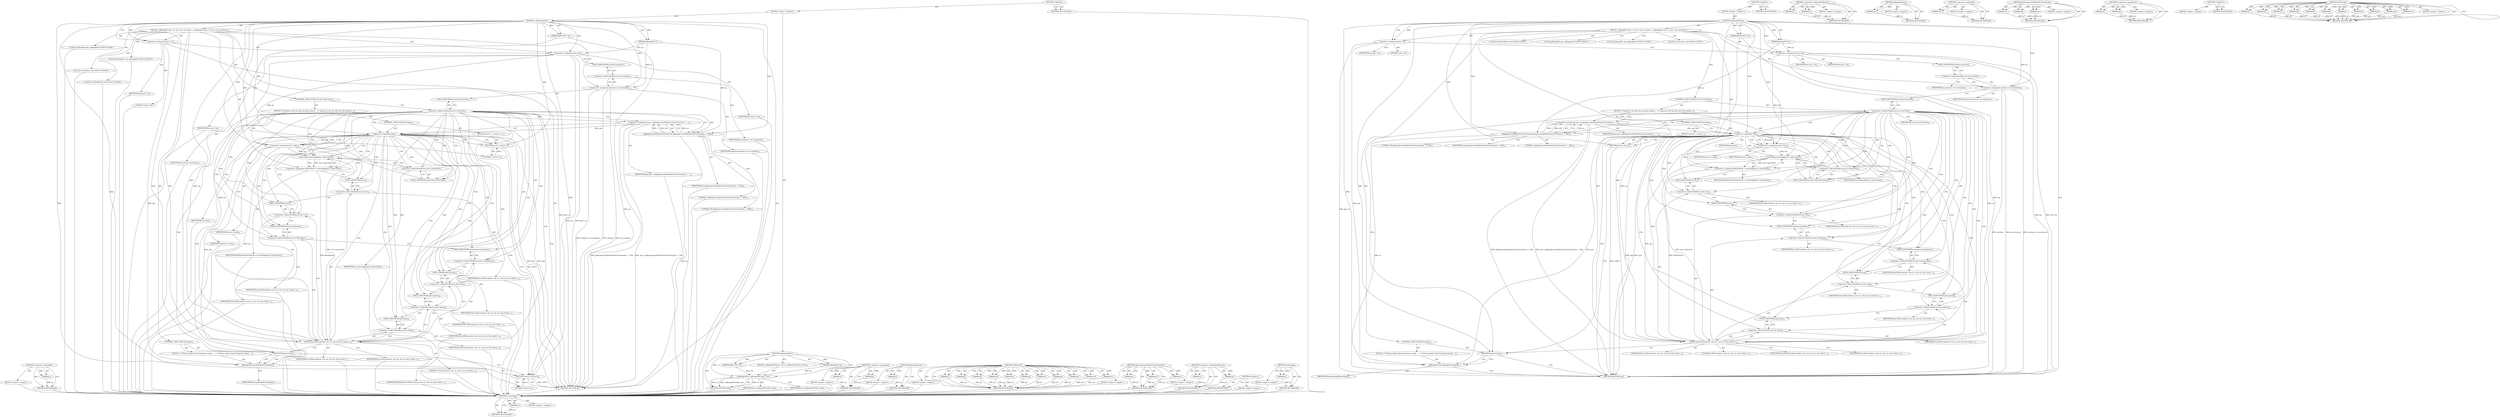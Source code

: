 digraph "colorstobpp" {
vulnerable_124 [label=<(METHOD,colorstobpp)>];
vulnerable_125 [label=<(PARAM,p1)>];
vulnerable_126 [label=<(BLOCK,&lt;empty&gt;,&lt;empty&gt;)>];
vulnerable_127 [label=<(METHOD_RETURN,ANY)>];
vulnerable_6 [label=<(METHOD,&lt;global&gt;)<SUB>1</SUB>>];
vulnerable_7 [label=<(BLOCK,&lt;empty&gt;,&lt;empty&gt;)<SUB>1</SUB>>];
vulnerable_8 [label=<(METHOD,gdImageGifCtx)<SUB>1</SUB>>];
vulnerable_9 [label=<(PARAM,gdImagePtr im)<SUB>1</SUB>>];
vulnerable_10 [label=<(PARAM,gdIOCtxPtr out)<SUB>1</SUB>>];
vulnerable_11 [label=<(BLOCK,{
 	gdImagePtr pim = 0, tim = im;
 	int interla...,{
 	gdImagePtr pim = 0, tim = im;
 	int interla...)<SUB>2</SUB>>];
vulnerable_12 [label="<(LOCAL,gdImagePtr pim: gdImagePtr)<SUB>3</SUB>>"];
vulnerable_13 [label="<(LOCAL,gdImagePtr tim: gdImagePtr)<SUB>3</SUB>>"];
vulnerable_14 [label=<(&lt;operator&gt;.assignment,pim = 0)<SUB>3</SUB>>];
vulnerable_15 [label=<(IDENTIFIER,pim,pim = 0)<SUB>3</SUB>>];
vulnerable_16 [label=<(LITERAL,0,pim = 0)<SUB>3</SUB>>];
vulnerable_17 [label=<(&lt;operator&gt;.assignment,tim = im)<SUB>3</SUB>>];
vulnerable_18 [label=<(IDENTIFIER,tim,tim = im)<SUB>3</SUB>>];
vulnerable_19 [label=<(IDENTIFIER,im,tim = im)<SUB>3</SUB>>];
vulnerable_20 [label="<(LOCAL,int interlace: int)<SUB>4</SUB>>"];
vulnerable_21 [label="<(LOCAL,int BitsPerPixel: int)<SUB>4</SUB>>"];
vulnerable_22 [label=<(&lt;operator&gt;.assignment,interlace = im-&gt;interlace)<SUB>5</SUB>>];
vulnerable_23 [label=<(IDENTIFIER,interlace,interlace = im-&gt;interlace)<SUB>5</SUB>>];
vulnerable_24 [label=<(&lt;operator&gt;.indirectFieldAccess,im-&gt;interlace)<SUB>5</SUB>>];
vulnerable_25 [label=<(IDENTIFIER,im,interlace = im-&gt;interlace)<SUB>5</SUB>>];
vulnerable_26 [label=<(FIELD_IDENTIFIER,interlace,interlace)<SUB>5</SUB>>];
vulnerable_27 [label=<(CONTROL_STRUCTURE,IF,if (im-&gt;trueColor))<SUB>6</SUB>>];
vulnerable_28 [label=<(&lt;operator&gt;.indirectFieldAccess,im-&gt;trueColor)<SUB>6</SUB>>];
vulnerable_29 [label=<(IDENTIFIER,im,if (im-&gt;trueColor))<SUB>6</SUB>>];
vulnerable_30 [label=<(FIELD_IDENTIFIER,trueColor,trueColor)<SUB>6</SUB>>];
vulnerable_31 [label=<(BLOCK,{
		/* Expensive, but the only way that produce...,{
		/* Expensive, but the only way that produce...)<SUB>6</SUB>>];
vulnerable_32 [label=<(&lt;operator&gt;.assignment,pim = gdImageCreatePaletteFromTrueColor(im, 1, ...)<SUB>10</SUB>>];
vulnerable_33 [label=<(IDENTIFIER,pim,pim = gdImageCreatePaletteFromTrueColor(im, 1, ...)<SUB>10</SUB>>];
vulnerable_34 [label=<(gdImageCreatePaletteFromTrueColor,gdImageCreatePaletteFromTrueColor(im, 1, 256))<SUB>10</SUB>>];
vulnerable_35 [label=<(IDENTIFIER,im,gdImageCreatePaletteFromTrueColor(im, 1, 256))<SUB>10</SUB>>];
vulnerable_36 [label=<(LITERAL,1,gdImageCreatePaletteFromTrueColor(im, 1, 256))<SUB>10</SUB>>];
vulnerable_37 [label=<(LITERAL,256,gdImageCreatePaletteFromTrueColor(im, 1, 256))<SUB>10</SUB>>];
vulnerable_38 [label=<(CONTROL_STRUCTURE,IF,if (!pim))<SUB>11</SUB>>];
vulnerable_39 [label=<(&lt;operator&gt;.logicalNot,!pim)<SUB>11</SUB>>];
vulnerable_40 [label=<(IDENTIFIER,pim,!pim)<SUB>11</SUB>>];
vulnerable_41 [label=<(BLOCK,{
			return;
 		},{
			return;
 		})<SUB>11</SUB>>];
vulnerable_42 [label=<(RETURN,return;,return;)<SUB>12</SUB>>];
vulnerable_43 [label=<(&lt;operator&gt;.assignment,tim = pim)<SUB>14</SUB>>];
vulnerable_44 [label=<(IDENTIFIER,tim,tim = pim)<SUB>14</SUB>>];
vulnerable_45 [label=<(IDENTIFIER,pim,tim = pim)<SUB>14</SUB>>];
vulnerable_46 [label=<(&lt;operator&gt;.assignment,BitsPerPixel = colorstobpp(tim-&gt;colorsTotal))<SUB>16</SUB>>];
vulnerable_47 [label=<(IDENTIFIER,BitsPerPixel,BitsPerPixel = colorstobpp(tim-&gt;colorsTotal))<SUB>16</SUB>>];
vulnerable_48 [label=<(colorstobpp,colorstobpp(tim-&gt;colorsTotal))<SUB>16</SUB>>];
vulnerable_49 [label=<(&lt;operator&gt;.indirectFieldAccess,tim-&gt;colorsTotal)<SUB>16</SUB>>];
vulnerable_50 [label=<(IDENTIFIER,tim,colorstobpp(tim-&gt;colorsTotal))<SUB>16</SUB>>];
vulnerable_51 [label=<(FIELD_IDENTIFIER,colorsTotal,colorsTotal)<SUB>16</SUB>>];
vulnerable_52 [label=<(GIFEncode,GIFEncode(
		out, tim-&gt;sx, tim-&gt;sy, tim-&gt;interl...)<SUB>18</SUB>>];
vulnerable_53 [label=<(IDENTIFIER,out,GIFEncode(
		out, tim-&gt;sx, tim-&gt;sy, tim-&gt;interl...)<SUB>19</SUB>>];
vulnerable_54 [label=<(&lt;operator&gt;.indirectFieldAccess,tim-&gt;sx)<SUB>19</SUB>>];
vulnerable_55 [label=<(IDENTIFIER,tim,GIFEncode(
		out, tim-&gt;sx, tim-&gt;sy, tim-&gt;interl...)<SUB>19</SUB>>];
vulnerable_56 [label=<(FIELD_IDENTIFIER,sx,sx)<SUB>19</SUB>>];
vulnerable_57 [label=<(&lt;operator&gt;.indirectFieldAccess,tim-&gt;sy)<SUB>19</SUB>>];
vulnerable_58 [label=<(IDENTIFIER,tim,GIFEncode(
		out, tim-&gt;sx, tim-&gt;sy, tim-&gt;interl...)<SUB>19</SUB>>];
vulnerable_59 [label=<(FIELD_IDENTIFIER,sy,sy)<SUB>19</SUB>>];
vulnerable_60 [label=<(&lt;operator&gt;.indirectFieldAccess,tim-&gt;interlace)<SUB>19</SUB>>];
vulnerable_61 [label=<(IDENTIFIER,tim,GIFEncode(
		out, tim-&gt;sx, tim-&gt;sy, tim-&gt;interl...)<SUB>19</SUB>>];
vulnerable_62 [label=<(FIELD_IDENTIFIER,interlace,interlace)<SUB>19</SUB>>];
vulnerable_63 [label=<(LITERAL,0,GIFEncode(
		out, tim-&gt;sx, tim-&gt;sy, tim-&gt;interl...)<SUB>19</SUB>>];
vulnerable_64 [label=<(&lt;operator&gt;.indirectFieldAccess,tim-&gt;transparent)<SUB>19</SUB>>];
vulnerable_65 [label=<(IDENTIFIER,tim,GIFEncode(
		out, tim-&gt;sx, tim-&gt;sy, tim-&gt;interl...)<SUB>19</SUB>>];
vulnerable_66 [label=<(FIELD_IDENTIFIER,transparent,transparent)<SUB>19</SUB>>];
vulnerable_67 [label=<(IDENTIFIER,BitsPerPixel,GIFEncode(
		out, tim-&gt;sx, tim-&gt;sy, tim-&gt;interl...)<SUB>19</SUB>>];
vulnerable_68 [label=<(&lt;operator&gt;.indirectFieldAccess,tim-&gt;red)<SUB>20</SUB>>];
vulnerable_69 [label=<(IDENTIFIER,tim,GIFEncode(
		out, tim-&gt;sx, tim-&gt;sy, tim-&gt;interl...)<SUB>20</SUB>>];
vulnerable_70 [label=<(FIELD_IDENTIFIER,red,red)<SUB>20</SUB>>];
vulnerable_71 [label=<(&lt;operator&gt;.indirectFieldAccess,tim-&gt;green)<SUB>20</SUB>>];
vulnerable_72 [label=<(IDENTIFIER,tim,GIFEncode(
		out, tim-&gt;sx, tim-&gt;sy, tim-&gt;interl...)<SUB>20</SUB>>];
vulnerable_73 [label=<(FIELD_IDENTIFIER,green,green)<SUB>20</SUB>>];
vulnerable_74 [label=<(&lt;operator&gt;.indirectFieldAccess,tim-&gt;blue)<SUB>20</SUB>>];
vulnerable_75 [label=<(IDENTIFIER,tim,GIFEncode(
		out, tim-&gt;sx, tim-&gt;sy, tim-&gt;interl...)<SUB>20</SUB>>];
vulnerable_76 [label=<(FIELD_IDENTIFIER,blue,blue)<SUB>20</SUB>>];
vulnerable_77 [label=<(IDENTIFIER,tim,GIFEncode(
		out, tim-&gt;sx, tim-&gt;sy, tim-&gt;interl...)<SUB>20</SUB>>];
vulnerable_78 [label=<(CONTROL_STRUCTURE,IF,if (pim))<SUB>21</SUB>>];
vulnerable_79 [label=<(IDENTIFIER,pim,if (pim))<SUB>21</SUB>>];
vulnerable_80 [label=<(BLOCK,{
 		/* Destroy palette based temporary image. ...,{
 		/* Destroy palette based temporary image. ...)<SUB>21</SUB>>];
vulnerable_81 [label=<(gdImageDestroy,gdImageDestroy(	pim))<SUB>23</SUB>>];
vulnerable_82 [label=<(IDENTIFIER,pim,gdImageDestroy(	pim))<SUB>23</SUB>>];
vulnerable_83 [label=<(METHOD_RETURN,void)<SUB>1</SUB>>];
vulnerable_85 [label=<(METHOD_RETURN,ANY)<SUB>1</SUB>>];
vulnerable_109 [label=<(METHOD,&lt;operator&gt;.indirectFieldAccess)>];
vulnerable_110 [label=<(PARAM,p1)>];
vulnerable_111 [label=<(PARAM,p2)>];
vulnerable_112 [label=<(BLOCK,&lt;empty&gt;,&lt;empty&gt;)>];
vulnerable_113 [label=<(METHOD_RETURN,ANY)>];
vulnerable_142 [label=<(METHOD,gdImageDestroy)>];
vulnerable_143 [label=<(PARAM,p1)>];
vulnerable_144 [label=<(BLOCK,&lt;empty&gt;,&lt;empty&gt;)>];
vulnerable_145 [label=<(METHOD_RETURN,ANY)>];
vulnerable_120 [label=<(METHOD,&lt;operator&gt;.logicalNot)>];
vulnerable_121 [label=<(PARAM,p1)>];
vulnerable_122 [label=<(BLOCK,&lt;empty&gt;,&lt;empty&gt;)>];
vulnerable_123 [label=<(METHOD_RETURN,ANY)>];
vulnerable_114 [label=<(METHOD,gdImageCreatePaletteFromTrueColor)>];
vulnerable_115 [label=<(PARAM,p1)>];
vulnerable_116 [label=<(PARAM,p2)>];
vulnerable_117 [label=<(PARAM,p3)>];
vulnerable_118 [label=<(BLOCK,&lt;empty&gt;,&lt;empty&gt;)>];
vulnerable_119 [label=<(METHOD_RETURN,ANY)>];
vulnerable_104 [label=<(METHOD,&lt;operator&gt;.assignment)>];
vulnerable_105 [label=<(PARAM,p1)>];
vulnerable_106 [label=<(PARAM,p2)>];
vulnerable_107 [label=<(BLOCK,&lt;empty&gt;,&lt;empty&gt;)>];
vulnerable_108 [label=<(METHOD_RETURN,ANY)>];
vulnerable_98 [label=<(METHOD,&lt;global&gt;)<SUB>1</SUB>>];
vulnerable_99 [label=<(BLOCK,&lt;empty&gt;,&lt;empty&gt;)>];
vulnerable_100 [label=<(METHOD_RETURN,ANY)>];
vulnerable_128 [label=<(METHOD,GIFEncode)>];
vulnerable_129 [label=<(PARAM,p1)>];
vulnerable_130 [label=<(PARAM,p2)>];
vulnerable_131 [label=<(PARAM,p3)>];
vulnerable_132 [label=<(PARAM,p4)>];
vulnerable_133 [label=<(PARAM,p5)>];
vulnerable_134 [label=<(PARAM,p6)>];
vulnerable_135 [label=<(PARAM,p7)>];
vulnerable_136 [label=<(PARAM,p8)>];
vulnerable_137 [label=<(PARAM,p9)>];
vulnerable_138 [label=<(PARAM,p10)>];
vulnerable_139 [label=<(PARAM,p11)>];
vulnerable_140 [label=<(BLOCK,&lt;empty&gt;,&lt;empty&gt;)>];
vulnerable_141 [label=<(METHOD_RETURN,ANY)>];
fixed_132 [label=<(METHOD,&lt;operator&gt;.logicalNot)>];
fixed_133 [label=<(PARAM,p1)>];
fixed_134 [label=<(BLOCK,&lt;empty&gt;,&lt;empty&gt;)>];
fixed_135 [label=<(METHOD_RETURN,ANY)>];
fixed_6 [label=<(METHOD,&lt;global&gt;)<SUB>1</SUB>>];
fixed_7 [label=<(BLOCK,&lt;empty&gt;,&lt;empty&gt;)<SUB>1</SUB>>];
fixed_8 [label=<(METHOD,gdImageGifCtx)<SUB>1</SUB>>];
fixed_9 [label=<(PARAM,gdImagePtr im)<SUB>1</SUB>>];
fixed_10 [label=<(PARAM,gdIOCtxPtr out)<SUB>1</SUB>>];
fixed_11 [label=<(BLOCK,{
	_gdImageGifCtx(im, out);
},{
	_gdImageGifCtx(im, out);
})<SUB>2</SUB>>];
fixed_12 [label=<(_gdImageGifCtx,_gdImageGifCtx(im, out))<SUB>3</SUB>>];
fixed_13 [label=<(IDENTIFIER,im,_gdImageGifCtx(im, out))<SUB>3</SUB>>];
fixed_14 [label=<(IDENTIFIER,out,_gdImageGifCtx(im, out))<SUB>3</SUB>>];
fixed_15 [label=<(METHOD_RETURN,void)<SUB>1</SUB>>];
fixed_17 [label=<(METHOD,_gdImageGifCtx)<SUB>7</SUB>>];
fixed_18 [label=<(PARAM,gdImagePtr im)<SUB>7</SUB>>];
fixed_19 [label=<(PARAM,gdIOCtxPtr out)<SUB>7</SUB>>];
fixed_20 [label=<(BLOCK,{
 	gdImagePtr pim = 0, tim = im;
 	int interla...,{
 	gdImagePtr pim = 0, tim = im;
 	int interla...)<SUB>8</SUB>>];
fixed_21 [label="<(LOCAL,gdImagePtr pim: gdImagePtr)<SUB>9</SUB>>"];
fixed_22 [label="<(LOCAL,gdImagePtr tim: gdImagePtr)<SUB>9</SUB>>"];
fixed_23 [label=<(&lt;operator&gt;.assignment,pim = 0)<SUB>9</SUB>>];
fixed_24 [label=<(IDENTIFIER,pim,pim = 0)<SUB>9</SUB>>];
fixed_25 [label=<(LITERAL,0,pim = 0)<SUB>9</SUB>>];
fixed_26 [label=<(&lt;operator&gt;.assignment,tim = im)<SUB>9</SUB>>];
fixed_27 [label=<(IDENTIFIER,tim,tim = im)<SUB>9</SUB>>];
fixed_28 [label=<(IDENTIFIER,im,tim = im)<SUB>9</SUB>>];
fixed_29 [label="<(LOCAL,int interlace: int)<SUB>10</SUB>>"];
fixed_30 [label="<(LOCAL,int BitsPerPixel: int)<SUB>10</SUB>>"];
fixed_31 [label=<(&lt;operator&gt;.assignment,interlace = im-&gt;interlace)<SUB>11</SUB>>];
fixed_32 [label=<(IDENTIFIER,interlace,interlace = im-&gt;interlace)<SUB>11</SUB>>];
fixed_33 [label=<(&lt;operator&gt;.indirectFieldAccess,im-&gt;interlace)<SUB>11</SUB>>];
fixed_34 [label=<(IDENTIFIER,im,interlace = im-&gt;interlace)<SUB>11</SUB>>];
fixed_35 [label=<(FIELD_IDENTIFIER,interlace,interlace)<SUB>11</SUB>>];
fixed_36 [label=<(CONTROL_STRUCTURE,IF,if (im-&gt;trueColor))<SUB>12</SUB>>];
fixed_37 [label=<(&lt;operator&gt;.indirectFieldAccess,im-&gt;trueColor)<SUB>12</SUB>>];
fixed_38 [label=<(IDENTIFIER,im,if (im-&gt;trueColor))<SUB>12</SUB>>];
fixed_39 [label=<(FIELD_IDENTIFIER,trueColor,trueColor)<SUB>12</SUB>>];
fixed_40 [label=<(BLOCK,{
		/* Expensive, but the only way that produce...,{
		/* Expensive, but the only way that produce...)<SUB>12</SUB>>];
fixed_41 [label=<(&lt;operator&gt;.assignment,pim = gdImageCreatePaletteFromTrueColor(im, 1, ...)<SUB>16</SUB>>];
fixed_42 [label=<(IDENTIFIER,pim,pim = gdImageCreatePaletteFromTrueColor(im, 1, ...)<SUB>16</SUB>>];
fixed_43 [label=<(gdImageCreatePaletteFromTrueColor,gdImageCreatePaletteFromTrueColor(im, 1, 256))<SUB>16</SUB>>];
fixed_44 [label=<(IDENTIFIER,im,gdImageCreatePaletteFromTrueColor(im, 1, 256))<SUB>16</SUB>>];
fixed_45 [label=<(LITERAL,1,gdImageCreatePaletteFromTrueColor(im, 1, 256))<SUB>16</SUB>>];
fixed_46 [label=<(LITERAL,256,gdImageCreatePaletteFromTrueColor(im, 1, 256))<SUB>16</SUB>>];
fixed_47 [label=<(CONTROL_STRUCTURE,IF,if (!pim))<SUB>17</SUB>>];
fixed_48 [label=<(&lt;operator&gt;.logicalNot,!pim)<SUB>17</SUB>>];
fixed_49 [label=<(IDENTIFIER,pim,!pim)<SUB>17</SUB>>];
fixed_50 [label=<(BLOCK,{
			return 1;
 		},{
			return 1;
 		})<SUB>17</SUB>>];
fixed_51 [label=<(RETURN,return 1;,return 1;)<SUB>18</SUB>>];
fixed_52 [label=<(LITERAL,1,return 1;)<SUB>18</SUB>>];
fixed_53 [label=<(&lt;operator&gt;.assignment,tim = pim)<SUB>20</SUB>>];
fixed_54 [label=<(IDENTIFIER,tim,tim = pim)<SUB>20</SUB>>];
fixed_55 [label=<(IDENTIFIER,pim,tim = pim)<SUB>20</SUB>>];
fixed_56 [label=<(&lt;operator&gt;.assignment,BitsPerPixel = colorstobpp(tim-&gt;colorsTotal))<SUB>22</SUB>>];
fixed_57 [label=<(IDENTIFIER,BitsPerPixel,BitsPerPixel = colorstobpp(tim-&gt;colorsTotal))<SUB>22</SUB>>];
fixed_58 [label=<(colorstobpp,colorstobpp(tim-&gt;colorsTotal))<SUB>22</SUB>>];
fixed_59 [label=<(&lt;operator&gt;.indirectFieldAccess,tim-&gt;colorsTotal)<SUB>22</SUB>>];
fixed_60 [label=<(IDENTIFIER,tim,colorstobpp(tim-&gt;colorsTotal))<SUB>22</SUB>>];
fixed_61 [label=<(FIELD_IDENTIFIER,colorsTotal,colorsTotal)<SUB>22</SUB>>];
fixed_62 [label=<(GIFEncode,GIFEncode(
		out, tim-&gt;sx, tim-&gt;sy, tim-&gt;interl...)<SUB>24</SUB>>];
fixed_63 [label=<(IDENTIFIER,out,GIFEncode(
		out, tim-&gt;sx, tim-&gt;sy, tim-&gt;interl...)<SUB>25</SUB>>];
fixed_64 [label=<(&lt;operator&gt;.indirectFieldAccess,tim-&gt;sx)<SUB>25</SUB>>];
fixed_65 [label=<(IDENTIFIER,tim,GIFEncode(
		out, tim-&gt;sx, tim-&gt;sy, tim-&gt;interl...)<SUB>25</SUB>>];
fixed_66 [label=<(FIELD_IDENTIFIER,sx,sx)<SUB>25</SUB>>];
fixed_67 [label=<(&lt;operator&gt;.indirectFieldAccess,tim-&gt;sy)<SUB>25</SUB>>];
fixed_68 [label=<(IDENTIFIER,tim,GIFEncode(
		out, tim-&gt;sx, tim-&gt;sy, tim-&gt;interl...)<SUB>25</SUB>>];
fixed_69 [label=<(FIELD_IDENTIFIER,sy,sy)<SUB>25</SUB>>];
fixed_70 [label=<(&lt;operator&gt;.indirectFieldAccess,tim-&gt;interlace)<SUB>25</SUB>>];
fixed_71 [label=<(IDENTIFIER,tim,GIFEncode(
		out, tim-&gt;sx, tim-&gt;sy, tim-&gt;interl...)<SUB>25</SUB>>];
fixed_72 [label=<(FIELD_IDENTIFIER,interlace,interlace)<SUB>25</SUB>>];
fixed_73 [label=<(LITERAL,0,GIFEncode(
		out, tim-&gt;sx, tim-&gt;sy, tim-&gt;interl...)<SUB>25</SUB>>];
fixed_74 [label=<(&lt;operator&gt;.indirectFieldAccess,tim-&gt;transparent)<SUB>25</SUB>>];
fixed_75 [label=<(IDENTIFIER,tim,GIFEncode(
		out, tim-&gt;sx, tim-&gt;sy, tim-&gt;interl...)<SUB>25</SUB>>];
fixed_76 [label=<(FIELD_IDENTIFIER,transparent,transparent)<SUB>25</SUB>>];
fixed_77 [label=<(IDENTIFIER,BitsPerPixel,GIFEncode(
		out, tim-&gt;sx, tim-&gt;sy, tim-&gt;interl...)<SUB>25</SUB>>];
fixed_78 [label=<(&lt;operator&gt;.indirectFieldAccess,tim-&gt;red)<SUB>26</SUB>>];
fixed_79 [label=<(IDENTIFIER,tim,GIFEncode(
		out, tim-&gt;sx, tim-&gt;sy, tim-&gt;interl...)<SUB>26</SUB>>];
fixed_80 [label=<(FIELD_IDENTIFIER,red,red)<SUB>26</SUB>>];
fixed_81 [label=<(&lt;operator&gt;.indirectFieldAccess,tim-&gt;green)<SUB>26</SUB>>];
fixed_82 [label=<(IDENTIFIER,tim,GIFEncode(
		out, tim-&gt;sx, tim-&gt;sy, tim-&gt;interl...)<SUB>26</SUB>>];
fixed_83 [label=<(FIELD_IDENTIFIER,green,green)<SUB>26</SUB>>];
fixed_84 [label=<(&lt;operator&gt;.indirectFieldAccess,tim-&gt;blue)<SUB>26</SUB>>];
fixed_85 [label=<(IDENTIFIER,tim,GIFEncode(
		out, tim-&gt;sx, tim-&gt;sy, tim-&gt;interl...)<SUB>26</SUB>>];
fixed_86 [label=<(FIELD_IDENTIFIER,blue,blue)<SUB>26</SUB>>];
fixed_87 [label=<(IDENTIFIER,tim,GIFEncode(
		out, tim-&gt;sx, tim-&gt;sy, tim-&gt;interl...)<SUB>26</SUB>>];
fixed_88 [label=<(CONTROL_STRUCTURE,IF,if (pim))<SUB>27</SUB>>];
fixed_89 [label=<(IDENTIFIER,pim,if (pim))<SUB>27</SUB>>];
fixed_90 [label=<(BLOCK,{
 		/* Destroy palette based temporary image. ...,{
 		/* Destroy palette based temporary image. ...)<SUB>27</SUB>>];
fixed_91 [label=<(gdImageDestroy,gdImageDestroy(	pim))<SUB>29</SUB>>];
fixed_92 [label=<(IDENTIFIER,pim,gdImageDestroy(	pim))<SUB>29</SUB>>];
fixed_93 [label=<(RETURN,return 0;,return 0;)<SUB>32</SUB>>];
fixed_94 [label=<(LITERAL,0,return 0;)<SUB>32</SUB>>];
fixed_95 [label=<(METHOD_RETURN,int)<SUB>7</SUB>>];
fixed_97 [label=<(METHOD_RETURN,ANY)<SUB>1</SUB>>];
fixed_116 [label=<(METHOD,&lt;operator&gt;.assignment)>];
fixed_117 [label=<(PARAM,p1)>];
fixed_118 [label=<(PARAM,p2)>];
fixed_119 [label=<(BLOCK,&lt;empty&gt;,&lt;empty&gt;)>];
fixed_120 [label=<(METHOD_RETURN,ANY)>];
fixed_154 [label=<(METHOD,gdImageDestroy)>];
fixed_155 [label=<(PARAM,p1)>];
fixed_156 [label=<(BLOCK,&lt;empty&gt;,&lt;empty&gt;)>];
fixed_157 [label=<(METHOD_RETURN,ANY)>];
fixed_140 [label=<(METHOD,GIFEncode)>];
fixed_141 [label=<(PARAM,p1)>];
fixed_142 [label=<(PARAM,p2)>];
fixed_143 [label=<(PARAM,p3)>];
fixed_144 [label=<(PARAM,p4)>];
fixed_145 [label=<(PARAM,p5)>];
fixed_146 [label=<(PARAM,p6)>];
fixed_147 [label=<(PARAM,p7)>];
fixed_148 [label=<(PARAM,p8)>];
fixed_149 [label=<(PARAM,p9)>];
fixed_150 [label=<(PARAM,p10)>];
fixed_151 [label=<(PARAM,p11)>];
fixed_152 [label=<(BLOCK,&lt;empty&gt;,&lt;empty&gt;)>];
fixed_153 [label=<(METHOD_RETURN,ANY)>];
fixed_126 [label=<(METHOD,gdImageCreatePaletteFromTrueColor)>];
fixed_127 [label=<(PARAM,p1)>];
fixed_128 [label=<(PARAM,p2)>];
fixed_129 [label=<(PARAM,p3)>];
fixed_130 [label=<(BLOCK,&lt;empty&gt;,&lt;empty&gt;)>];
fixed_131 [label=<(METHOD_RETURN,ANY)>];
fixed_121 [label=<(METHOD,&lt;operator&gt;.indirectFieldAccess)>];
fixed_122 [label=<(PARAM,p1)>];
fixed_123 [label=<(PARAM,p2)>];
fixed_124 [label=<(BLOCK,&lt;empty&gt;,&lt;empty&gt;)>];
fixed_125 [label=<(METHOD_RETURN,ANY)>];
fixed_110 [label=<(METHOD,&lt;global&gt;)<SUB>1</SUB>>];
fixed_111 [label=<(BLOCK,&lt;empty&gt;,&lt;empty&gt;)>];
fixed_112 [label=<(METHOD_RETURN,ANY)>];
fixed_136 [label=<(METHOD,colorstobpp)>];
fixed_137 [label=<(PARAM,p1)>];
fixed_138 [label=<(BLOCK,&lt;empty&gt;,&lt;empty&gt;)>];
fixed_139 [label=<(METHOD_RETURN,ANY)>];
vulnerable_124 -> vulnerable_125  [key=0, label="AST: "];
vulnerable_124 -> vulnerable_125  [key=1, label="DDG: "];
vulnerable_124 -> vulnerable_126  [key=0, label="AST: "];
vulnerable_124 -> vulnerable_127  [key=0, label="AST: "];
vulnerable_124 -> vulnerable_127  [key=1, label="CFG: "];
vulnerable_125 -> vulnerable_127  [key=0, label="DDG: p1"];
vulnerable_6 -> vulnerable_7  [key=0, label="AST: "];
vulnerable_6 -> vulnerable_85  [key=0, label="AST: "];
vulnerable_6 -> vulnerable_85  [key=1, label="CFG: "];
vulnerable_7 -> vulnerable_8  [key=0, label="AST: "];
vulnerable_8 -> vulnerable_9  [key=0, label="AST: "];
vulnerable_8 -> vulnerable_9  [key=1, label="DDG: "];
vulnerable_8 -> vulnerable_10  [key=0, label="AST: "];
vulnerable_8 -> vulnerable_10  [key=1, label="DDG: "];
vulnerable_8 -> vulnerable_11  [key=0, label="AST: "];
vulnerable_8 -> vulnerable_83  [key=0, label="AST: "];
vulnerable_8 -> vulnerable_14  [key=0, label="CFG: "];
vulnerable_8 -> vulnerable_14  [key=1, label="DDG: "];
vulnerable_8 -> vulnerable_17  [key=0, label="DDG: "];
vulnerable_8 -> vulnerable_22  [key=0, label="DDG: "];
vulnerable_8 -> vulnerable_52  [key=0, label="DDG: "];
vulnerable_8 -> vulnerable_79  [key=0, label="DDG: "];
vulnerable_8 -> vulnerable_43  [key=0, label="DDG: "];
vulnerable_8 -> vulnerable_81  [key=0, label="DDG: "];
vulnerable_8 -> vulnerable_34  [key=0, label="DDG: "];
vulnerable_8 -> vulnerable_39  [key=0, label="DDG: "];
vulnerable_8 -> vulnerable_42  [key=0, label="DDG: "];
vulnerable_9 -> vulnerable_17  [key=0, label="DDG: im"];
vulnerable_9 -> vulnerable_22  [key=0, label="DDG: im"];
vulnerable_9 -> vulnerable_34  [key=0, label="DDG: im"];
vulnerable_10 -> vulnerable_83  [key=0, label="DDG: out"];
vulnerable_10 -> vulnerable_52  [key=0, label="DDG: out"];
vulnerable_11 -> vulnerable_12  [key=0, label="AST: "];
vulnerable_11 -> vulnerable_13  [key=0, label="AST: "];
vulnerable_11 -> vulnerable_14  [key=0, label="AST: "];
vulnerable_11 -> vulnerable_17  [key=0, label="AST: "];
vulnerable_11 -> vulnerable_20  [key=0, label="AST: "];
vulnerable_11 -> vulnerable_21  [key=0, label="AST: "];
vulnerable_11 -> vulnerable_22  [key=0, label="AST: "];
vulnerable_11 -> vulnerable_27  [key=0, label="AST: "];
vulnerable_11 -> vulnerable_46  [key=0, label="AST: "];
vulnerable_11 -> vulnerable_52  [key=0, label="AST: "];
vulnerable_11 -> vulnerable_78  [key=0, label="AST: "];
vulnerable_14 -> vulnerable_15  [key=0, label="AST: "];
vulnerable_14 -> vulnerable_16  [key=0, label="AST: "];
vulnerable_14 -> vulnerable_17  [key=0, label="CFG: "];
vulnerable_14 -> vulnerable_83  [key=0, label="DDG: pim = 0"];
vulnerable_14 -> vulnerable_81  [key=0, label="DDG: pim"];
vulnerable_17 -> vulnerable_18  [key=0, label="AST: "];
vulnerable_17 -> vulnerable_19  [key=0, label="AST: "];
vulnerable_17 -> vulnerable_26  [key=0, label="CFG: "];
vulnerable_17 -> vulnerable_83  [key=0, label="DDG: tim"];
vulnerable_17 -> vulnerable_83  [key=1, label="DDG: tim = im"];
vulnerable_17 -> vulnerable_52  [key=0, label="DDG: tim"];
vulnerable_17 -> vulnerable_48  [key=0, label="DDG: tim"];
vulnerable_22 -> vulnerable_23  [key=0, label="AST: "];
vulnerable_22 -> vulnerable_24  [key=0, label="AST: "];
vulnerable_22 -> vulnerable_30  [key=0, label="CFG: "];
vulnerable_22 -> vulnerable_83  [key=0, label="DDG: interlace"];
vulnerable_22 -> vulnerable_83  [key=1, label="DDG: im-&gt;interlace"];
vulnerable_22 -> vulnerable_83  [key=2, label="DDG: interlace = im-&gt;interlace"];
vulnerable_24 -> vulnerable_25  [key=0, label="AST: "];
vulnerable_24 -> vulnerable_26  [key=0, label="AST: "];
vulnerable_24 -> vulnerable_22  [key=0, label="CFG: "];
vulnerable_26 -> vulnerable_24  [key=0, label="CFG: "];
vulnerable_27 -> vulnerable_28  [key=0, label="AST: "];
vulnerable_27 -> vulnerable_31  [key=0, label="AST: "];
vulnerable_28 -> vulnerable_29  [key=0, label="AST: "];
vulnerable_28 -> vulnerable_30  [key=0, label="AST: "];
vulnerable_28 -> vulnerable_34  [key=0, label="CFG: "];
vulnerable_28 -> vulnerable_34  [key=1, label="CDG: "];
vulnerable_28 -> vulnerable_51  [key=0, label="CFG: "];
vulnerable_28 -> vulnerable_51  [key=1, label="CDG: "];
vulnerable_28 -> vulnerable_48  [key=0, label="CDG: "];
vulnerable_28 -> vulnerable_32  [key=0, label="CDG: "];
vulnerable_28 -> vulnerable_68  [key=0, label="CDG: "];
vulnerable_28 -> vulnerable_49  [key=0, label="CDG: "];
vulnerable_28 -> vulnerable_60  [key=0, label="CDG: "];
vulnerable_28 -> vulnerable_73  [key=0, label="CDG: "];
vulnerable_28 -> vulnerable_64  [key=0, label="CDG: "];
vulnerable_28 -> vulnerable_57  [key=0, label="CDG: "];
vulnerable_28 -> vulnerable_66  [key=0, label="CDG: "];
vulnerable_28 -> vulnerable_71  [key=0, label="CDG: "];
vulnerable_28 -> vulnerable_52  [key=0, label="CDG: "];
vulnerable_28 -> vulnerable_46  [key=0, label="CDG: "];
vulnerable_28 -> vulnerable_56  [key=0, label="CDG: "];
vulnerable_28 -> vulnerable_70  [key=0, label="CDG: "];
vulnerable_28 -> vulnerable_74  [key=0, label="CDG: "];
vulnerable_28 -> vulnerable_76  [key=0, label="CDG: "];
vulnerable_28 -> vulnerable_59  [key=0, label="CDG: "];
vulnerable_28 -> vulnerable_54  [key=0, label="CDG: "];
vulnerable_28 -> vulnerable_62  [key=0, label="CDG: "];
vulnerable_28 -> vulnerable_39  [key=0, label="CDG: "];
vulnerable_28 -> vulnerable_79  [key=0, label="CDG: "];
vulnerable_30 -> vulnerable_28  [key=0, label="CFG: "];
vulnerable_31 -> vulnerable_32  [key=0, label="AST: "];
vulnerable_31 -> vulnerable_38  [key=0, label="AST: "];
vulnerable_31 -> vulnerable_43  [key=0, label="AST: "];
vulnerable_32 -> vulnerable_33  [key=0, label="AST: "];
vulnerable_32 -> vulnerable_34  [key=0, label="AST: "];
vulnerable_32 -> vulnerable_39  [key=0, label="CFG: "];
vulnerable_32 -> vulnerable_39  [key=1, label="DDG: pim"];
vulnerable_32 -> vulnerable_83  [key=0, label="DDG: gdImageCreatePaletteFromTrueColor(im, 1, 256)"];
vulnerable_32 -> vulnerable_83  [key=1, label="DDG: pim = gdImageCreatePaletteFromTrueColor(im, 1, 256)"];
vulnerable_34 -> vulnerable_35  [key=0, label="AST: "];
vulnerable_34 -> vulnerable_36  [key=0, label="AST: "];
vulnerable_34 -> vulnerable_37  [key=0, label="AST: "];
vulnerable_34 -> vulnerable_32  [key=0, label="CFG: "];
vulnerable_34 -> vulnerable_32  [key=1, label="DDG: im"];
vulnerable_34 -> vulnerable_32  [key=2, label="DDG: 1"];
vulnerable_34 -> vulnerable_32  [key=3, label="DDG: 256"];
vulnerable_34 -> vulnerable_83  [key=0, label="DDG: im"];
vulnerable_38 -> vulnerable_39  [key=0, label="AST: "];
vulnerable_38 -> vulnerable_41  [key=0, label="AST: "];
vulnerable_39 -> vulnerable_40  [key=0, label="AST: "];
vulnerable_39 -> vulnerable_42  [key=0, label="CFG: "];
vulnerable_39 -> vulnerable_42  [key=1, label="CDG: "];
vulnerable_39 -> vulnerable_43  [key=0, label="CFG: "];
vulnerable_39 -> vulnerable_43  [key=1, label="DDG: pim"];
vulnerable_39 -> vulnerable_43  [key=2, label="CDG: "];
vulnerable_39 -> vulnerable_83  [key=0, label="DDG: pim"];
vulnerable_39 -> vulnerable_83  [key=1, label="DDG: !pim"];
vulnerable_39 -> vulnerable_81  [key=0, label="DDG: pim"];
vulnerable_39 -> vulnerable_48  [key=0, label="CDG: "];
vulnerable_39 -> vulnerable_68  [key=0, label="CDG: "];
vulnerable_39 -> vulnerable_49  [key=0, label="CDG: "];
vulnerable_39 -> vulnerable_60  [key=0, label="CDG: "];
vulnerable_39 -> vulnerable_73  [key=0, label="CDG: "];
vulnerable_39 -> vulnerable_64  [key=0, label="CDG: "];
vulnerable_39 -> vulnerable_51  [key=0, label="CDG: "];
vulnerable_39 -> vulnerable_57  [key=0, label="CDG: "];
vulnerable_39 -> vulnerable_66  [key=0, label="CDG: "];
vulnerable_39 -> vulnerable_71  [key=0, label="CDG: "];
vulnerable_39 -> vulnerable_52  [key=0, label="CDG: "];
vulnerable_39 -> vulnerable_46  [key=0, label="CDG: "];
vulnerable_39 -> vulnerable_56  [key=0, label="CDG: "];
vulnerable_39 -> vulnerable_70  [key=0, label="CDG: "];
vulnerable_39 -> vulnerable_74  [key=0, label="CDG: "];
vulnerable_39 -> vulnerable_76  [key=0, label="CDG: "];
vulnerable_39 -> vulnerable_59  [key=0, label="CDG: "];
vulnerable_39 -> vulnerable_54  [key=0, label="CDG: "];
vulnerable_39 -> vulnerable_62  [key=0, label="CDG: "];
vulnerable_39 -> vulnerable_79  [key=0, label="CDG: "];
vulnerable_41 -> vulnerable_42  [key=0, label="AST: "];
vulnerable_42 -> vulnerable_83  [key=0, label="CFG: "];
vulnerable_42 -> vulnerable_83  [key=1, label="DDG: &lt;RET&gt;"];
vulnerable_43 -> vulnerable_44  [key=0, label="AST: "];
vulnerable_43 -> vulnerable_45  [key=0, label="AST: "];
vulnerable_43 -> vulnerable_51  [key=0, label="CFG: "];
vulnerable_43 -> vulnerable_52  [key=0, label="DDG: tim"];
vulnerable_43 -> vulnerable_48  [key=0, label="DDG: tim"];
vulnerable_46 -> vulnerable_47  [key=0, label="AST: "];
vulnerable_46 -> vulnerable_48  [key=0, label="AST: "];
vulnerable_46 -> vulnerable_56  [key=0, label="CFG: "];
vulnerable_46 -> vulnerable_52  [key=0, label="DDG: BitsPerPixel"];
vulnerable_48 -> vulnerable_49  [key=0, label="AST: "];
vulnerable_48 -> vulnerable_46  [key=0, label="CFG: "];
vulnerable_48 -> vulnerable_46  [key=1, label="DDG: tim-&gt;colorsTotal"];
vulnerable_48 -> vulnerable_52  [key=0, label="DDG: tim-&gt;colorsTotal"];
vulnerable_49 -> vulnerable_50  [key=0, label="AST: "];
vulnerable_49 -> vulnerable_51  [key=0, label="AST: "];
vulnerable_49 -> vulnerable_48  [key=0, label="CFG: "];
vulnerable_51 -> vulnerable_49  [key=0, label="CFG: "];
vulnerable_52 -> vulnerable_53  [key=0, label="AST: "];
vulnerable_52 -> vulnerable_54  [key=0, label="AST: "];
vulnerable_52 -> vulnerable_57  [key=0, label="AST: "];
vulnerable_52 -> vulnerable_60  [key=0, label="AST: "];
vulnerable_52 -> vulnerable_63  [key=0, label="AST: "];
vulnerable_52 -> vulnerable_64  [key=0, label="AST: "];
vulnerable_52 -> vulnerable_67  [key=0, label="AST: "];
vulnerable_52 -> vulnerable_68  [key=0, label="AST: "];
vulnerable_52 -> vulnerable_71  [key=0, label="AST: "];
vulnerable_52 -> vulnerable_74  [key=0, label="AST: "];
vulnerable_52 -> vulnerable_77  [key=0, label="AST: "];
vulnerable_52 -> vulnerable_79  [key=0, label="CFG: "];
vulnerable_54 -> vulnerable_55  [key=0, label="AST: "];
vulnerable_54 -> vulnerable_56  [key=0, label="AST: "];
vulnerable_54 -> vulnerable_59  [key=0, label="CFG: "];
vulnerable_56 -> vulnerable_54  [key=0, label="CFG: "];
vulnerable_57 -> vulnerable_58  [key=0, label="AST: "];
vulnerable_57 -> vulnerable_59  [key=0, label="AST: "];
vulnerable_57 -> vulnerable_62  [key=0, label="CFG: "];
vulnerable_59 -> vulnerable_57  [key=0, label="CFG: "];
vulnerable_60 -> vulnerable_61  [key=0, label="AST: "];
vulnerable_60 -> vulnerable_62  [key=0, label="AST: "];
vulnerable_60 -> vulnerable_66  [key=0, label="CFG: "];
vulnerable_62 -> vulnerable_60  [key=0, label="CFG: "];
vulnerable_64 -> vulnerable_65  [key=0, label="AST: "];
vulnerable_64 -> vulnerable_66  [key=0, label="AST: "];
vulnerable_64 -> vulnerable_70  [key=0, label="CFG: "];
vulnerable_66 -> vulnerable_64  [key=0, label="CFG: "];
vulnerable_68 -> vulnerable_69  [key=0, label="AST: "];
vulnerable_68 -> vulnerable_70  [key=0, label="AST: "];
vulnerable_68 -> vulnerable_73  [key=0, label="CFG: "];
vulnerable_70 -> vulnerable_68  [key=0, label="CFG: "];
vulnerable_71 -> vulnerable_72  [key=0, label="AST: "];
vulnerable_71 -> vulnerable_73  [key=0, label="AST: "];
vulnerable_71 -> vulnerable_76  [key=0, label="CFG: "];
vulnerable_73 -> vulnerable_71  [key=0, label="CFG: "];
vulnerable_74 -> vulnerable_75  [key=0, label="AST: "];
vulnerable_74 -> vulnerable_76  [key=0, label="AST: "];
vulnerable_74 -> vulnerable_52  [key=0, label="CFG: "];
vulnerable_76 -> vulnerable_74  [key=0, label="CFG: "];
vulnerable_78 -> vulnerable_79  [key=0, label="AST: "];
vulnerable_78 -> vulnerable_80  [key=0, label="AST: "];
vulnerable_79 -> vulnerable_83  [key=0, label="CFG: "];
vulnerable_79 -> vulnerable_81  [key=0, label="CFG: "];
vulnerable_79 -> vulnerable_81  [key=1, label="CDG: "];
vulnerable_80 -> vulnerable_81  [key=0, label="AST: "];
vulnerable_81 -> vulnerable_82  [key=0, label="AST: "];
vulnerable_81 -> vulnerable_83  [key=0, label="CFG: "];
vulnerable_109 -> vulnerable_110  [key=0, label="AST: "];
vulnerable_109 -> vulnerable_110  [key=1, label="DDG: "];
vulnerable_109 -> vulnerable_112  [key=0, label="AST: "];
vulnerable_109 -> vulnerable_111  [key=0, label="AST: "];
vulnerable_109 -> vulnerable_111  [key=1, label="DDG: "];
vulnerable_109 -> vulnerable_113  [key=0, label="AST: "];
vulnerable_109 -> vulnerable_113  [key=1, label="CFG: "];
vulnerable_110 -> vulnerable_113  [key=0, label="DDG: p1"];
vulnerable_111 -> vulnerable_113  [key=0, label="DDG: p2"];
vulnerable_142 -> vulnerable_143  [key=0, label="AST: "];
vulnerable_142 -> vulnerable_143  [key=1, label="DDG: "];
vulnerable_142 -> vulnerable_144  [key=0, label="AST: "];
vulnerable_142 -> vulnerable_145  [key=0, label="AST: "];
vulnerable_142 -> vulnerable_145  [key=1, label="CFG: "];
vulnerable_143 -> vulnerable_145  [key=0, label="DDG: p1"];
vulnerable_120 -> vulnerable_121  [key=0, label="AST: "];
vulnerable_120 -> vulnerable_121  [key=1, label="DDG: "];
vulnerable_120 -> vulnerable_122  [key=0, label="AST: "];
vulnerable_120 -> vulnerable_123  [key=0, label="AST: "];
vulnerable_120 -> vulnerable_123  [key=1, label="CFG: "];
vulnerable_121 -> vulnerable_123  [key=0, label="DDG: p1"];
vulnerable_114 -> vulnerable_115  [key=0, label="AST: "];
vulnerable_114 -> vulnerable_115  [key=1, label="DDG: "];
vulnerable_114 -> vulnerable_118  [key=0, label="AST: "];
vulnerable_114 -> vulnerable_116  [key=0, label="AST: "];
vulnerable_114 -> vulnerable_116  [key=1, label="DDG: "];
vulnerable_114 -> vulnerable_119  [key=0, label="AST: "];
vulnerable_114 -> vulnerable_119  [key=1, label="CFG: "];
vulnerable_114 -> vulnerable_117  [key=0, label="AST: "];
vulnerable_114 -> vulnerable_117  [key=1, label="DDG: "];
vulnerable_115 -> vulnerable_119  [key=0, label="DDG: p1"];
vulnerable_116 -> vulnerable_119  [key=0, label="DDG: p2"];
vulnerable_117 -> vulnerable_119  [key=0, label="DDG: p3"];
vulnerable_104 -> vulnerable_105  [key=0, label="AST: "];
vulnerable_104 -> vulnerable_105  [key=1, label="DDG: "];
vulnerable_104 -> vulnerable_107  [key=0, label="AST: "];
vulnerable_104 -> vulnerable_106  [key=0, label="AST: "];
vulnerable_104 -> vulnerable_106  [key=1, label="DDG: "];
vulnerable_104 -> vulnerable_108  [key=0, label="AST: "];
vulnerable_104 -> vulnerable_108  [key=1, label="CFG: "];
vulnerable_105 -> vulnerable_108  [key=0, label="DDG: p1"];
vulnerable_106 -> vulnerable_108  [key=0, label="DDG: p2"];
vulnerable_98 -> vulnerable_99  [key=0, label="AST: "];
vulnerable_98 -> vulnerable_100  [key=0, label="AST: "];
vulnerable_98 -> vulnerable_100  [key=1, label="CFG: "];
vulnerable_128 -> vulnerable_129  [key=0, label="AST: "];
vulnerable_128 -> vulnerable_129  [key=1, label="DDG: "];
vulnerable_128 -> vulnerable_140  [key=0, label="AST: "];
vulnerable_128 -> vulnerable_130  [key=0, label="AST: "];
vulnerable_128 -> vulnerable_130  [key=1, label="DDG: "];
vulnerable_128 -> vulnerable_141  [key=0, label="AST: "];
vulnerable_128 -> vulnerable_141  [key=1, label="CFG: "];
vulnerable_128 -> vulnerable_131  [key=0, label="AST: "];
vulnerable_128 -> vulnerable_131  [key=1, label="DDG: "];
vulnerable_128 -> vulnerable_132  [key=0, label="AST: "];
vulnerable_128 -> vulnerable_132  [key=1, label="DDG: "];
vulnerable_128 -> vulnerable_133  [key=0, label="AST: "];
vulnerable_128 -> vulnerable_133  [key=1, label="DDG: "];
vulnerable_128 -> vulnerable_134  [key=0, label="AST: "];
vulnerable_128 -> vulnerable_134  [key=1, label="DDG: "];
vulnerable_128 -> vulnerable_135  [key=0, label="AST: "];
vulnerable_128 -> vulnerable_135  [key=1, label="DDG: "];
vulnerable_128 -> vulnerable_136  [key=0, label="AST: "];
vulnerable_128 -> vulnerable_136  [key=1, label="DDG: "];
vulnerable_128 -> vulnerable_137  [key=0, label="AST: "];
vulnerable_128 -> vulnerable_137  [key=1, label="DDG: "];
vulnerable_128 -> vulnerable_138  [key=0, label="AST: "];
vulnerable_128 -> vulnerable_138  [key=1, label="DDG: "];
vulnerable_128 -> vulnerable_139  [key=0, label="AST: "];
vulnerable_128 -> vulnerable_139  [key=1, label="DDG: "];
vulnerable_129 -> vulnerable_141  [key=0, label="DDG: p1"];
vulnerable_130 -> vulnerable_141  [key=0, label="DDG: p2"];
vulnerable_131 -> vulnerable_141  [key=0, label="DDG: p3"];
vulnerable_132 -> vulnerable_141  [key=0, label="DDG: p4"];
vulnerable_133 -> vulnerable_141  [key=0, label="DDG: p5"];
vulnerable_134 -> vulnerable_141  [key=0, label="DDG: p6"];
vulnerable_135 -> vulnerable_141  [key=0, label="DDG: p7"];
vulnerable_136 -> vulnerable_141  [key=0, label="DDG: p8"];
vulnerable_137 -> vulnerable_141  [key=0, label="DDG: p9"];
vulnerable_138 -> vulnerable_141  [key=0, label="DDG: p10"];
vulnerable_139 -> vulnerable_141  [key=0, label="DDG: p11"];
fixed_132 -> fixed_133  [key=0, label="AST: "];
fixed_132 -> fixed_133  [key=1, label="DDG: "];
fixed_132 -> fixed_134  [key=0, label="AST: "];
fixed_132 -> fixed_135  [key=0, label="AST: "];
fixed_132 -> fixed_135  [key=1, label="CFG: "];
fixed_133 -> fixed_135  [key=0, label="DDG: p1"];
fixed_134 -> vulnerable_124  [key=0];
fixed_135 -> vulnerable_124  [key=0];
fixed_6 -> fixed_7  [key=0, label="AST: "];
fixed_6 -> fixed_97  [key=0, label="AST: "];
fixed_6 -> fixed_97  [key=1, label="CFG: "];
fixed_7 -> fixed_8  [key=0, label="AST: "];
fixed_7 -> fixed_17  [key=0, label="AST: "];
fixed_8 -> fixed_9  [key=0, label="AST: "];
fixed_8 -> fixed_9  [key=1, label="DDG: "];
fixed_8 -> fixed_10  [key=0, label="AST: "];
fixed_8 -> fixed_10  [key=1, label="DDG: "];
fixed_8 -> fixed_11  [key=0, label="AST: "];
fixed_8 -> fixed_15  [key=0, label="AST: "];
fixed_8 -> fixed_12  [key=0, label="CFG: "];
fixed_8 -> fixed_12  [key=1, label="DDG: "];
fixed_9 -> fixed_12  [key=0, label="DDG: im"];
fixed_10 -> fixed_12  [key=0, label="DDG: out"];
fixed_11 -> fixed_12  [key=0, label="AST: "];
fixed_12 -> fixed_13  [key=0, label="AST: "];
fixed_12 -> fixed_14  [key=0, label="AST: "];
fixed_12 -> fixed_15  [key=0, label="CFG: "];
fixed_12 -> fixed_15  [key=1, label="DDG: im"];
fixed_12 -> fixed_15  [key=2, label="DDG: out"];
fixed_12 -> fixed_15  [key=3, label="DDG: _gdImageGifCtx(im, out)"];
fixed_13 -> vulnerable_124  [key=0];
fixed_14 -> vulnerable_124  [key=0];
fixed_15 -> vulnerable_124  [key=0];
fixed_17 -> fixed_18  [key=0, label="AST: "];
fixed_17 -> fixed_18  [key=1, label="DDG: "];
fixed_17 -> fixed_19  [key=0, label="AST: "];
fixed_17 -> fixed_19  [key=1, label="DDG: "];
fixed_17 -> fixed_20  [key=0, label="AST: "];
fixed_17 -> fixed_95  [key=0, label="AST: "];
fixed_17 -> fixed_23  [key=0, label="CFG: "];
fixed_17 -> fixed_23  [key=1, label="DDG: "];
fixed_17 -> fixed_26  [key=0, label="DDG: "];
fixed_17 -> fixed_31  [key=0, label="DDG: "];
fixed_17 -> fixed_93  [key=0, label="DDG: "];
fixed_17 -> fixed_62  [key=0, label="DDG: "];
fixed_17 -> fixed_89  [key=0, label="DDG: "];
fixed_17 -> fixed_94  [key=0, label="DDG: "];
fixed_17 -> fixed_53  [key=0, label="DDG: "];
fixed_17 -> fixed_91  [key=0, label="DDG: "];
fixed_17 -> fixed_43  [key=0, label="DDG: "];
fixed_17 -> fixed_48  [key=0, label="DDG: "];
fixed_17 -> fixed_51  [key=0, label="DDG: "];
fixed_17 -> fixed_52  [key=0, label="DDG: "];
fixed_18 -> fixed_26  [key=0, label="DDG: im"];
fixed_18 -> fixed_31  [key=0, label="DDG: im"];
fixed_18 -> fixed_43  [key=0, label="DDG: im"];
fixed_19 -> fixed_95  [key=0, label="DDG: out"];
fixed_19 -> fixed_62  [key=0, label="DDG: out"];
fixed_20 -> fixed_21  [key=0, label="AST: "];
fixed_20 -> fixed_22  [key=0, label="AST: "];
fixed_20 -> fixed_23  [key=0, label="AST: "];
fixed_20 -> fixed_26  [key=0, label="AST: "];
fixed_20 -> fixed_29  [key=0, label="AST: "];
fixed_20 -> fixed_30  [key=0, label="AST: "];
fixed_20 -> fixed_31  [key=0, label="AST: "];
fixed_20 -> fixed_36  [key=0, label="AST: "];
fixed_20 -> fixed_56  [key=0, label="AST: "];
fixed_20 -> fixed_62  [key=0, label="AST: "];
fixed_20 -> fixed_88  [key=0, label="AST: "];
fixed_20 -> fixed_93  [key=0, label="AST: "];
fixed_21 -> vulnerable_124  [key=0];
fixed_22 -> vulnerable_124  [key=0];
fixed_23 -> fixed_24  [key=0, label="AST: "];
fixed_23 -> fixed_25  [key=0, label="AST: "];
fixed_23 -> fixed_26  [key=0, label="CFG: "];
fixed_23 -> fixed_95  [key=0, label="DDG: pim = 0"];
fixed_23 -> fixed_91  [key=0, label="DDG: pim"];
fixed_24 -> vulnerable_124  [key=0];
fixed_25 -> vulnerable_124  [key=0];
fixed_26 -> fixed_27  [key=0, label="AST: "];
fixed_26 -> fixed_28  [key=0, label="AST: "];
fixed_26 -> fixed_35  [key=0, label="CFG: "];
fixed_26 -> fixed_95  [key=0, label="DDG: tim"];
fixed_26 -> fixed_95  [key=1, label="DDG: tim = im"];
fixed_26 -> fixed_62  [key=0, label="DDG: tim"];
fixed_26 -> fixed_58  [key=0, label="DDG: tim"];
fixed_27 -> vulnerable_124  [key=0];
fixed_28 -> vulnerable_124  [key=0];
fixed_29 -> vulnerable_124  [key=0];
fixed_30 -> vulnerable_124  [key=0];
fixed_31 -> fixed_32  [key=0, label="AST: "];
fixed_31 -> fixed_33  [key=0, label="AST: "];
fixed_31 -> fixed_39  [key=0, label="CFG: "];
fixed_31 -> fixed_95  [key=0, label="DDG: interlace"];
fixed_31 -> fixed_95  [key=1, label="DDG: im-&gt;interlace"];
fixed_31 -> fixed_95  [key=2, label="DDG: interlace = im-&gt;interlace"];
fixed_32 -> vulnerable_124  [key=0];
fixed_33 -> fixed_34  [key=0, label="AST: "];
fixed_33 -> fixed_35  [key=0, label="AST: "];
fixed_33 -> fixed_31  [key=0, label="CFG: "];
fixed_34 -> vulnerable_124  [key=0];
fixed_35 -> fixed_33  [key=0, label="CFG: "];
fixed_36 -> fixed_37  [key=0, label="AST: "];
fixed_36 -> fixed_40  [key=0, label="AST: "];
fixed_37 -> fixed_38  [key=0, label="AST: "];
fixed_37 -> fixed_39  [key=0, label="AST: "];
fixed_37 -> fixed_43  [key=0, label="CFG: "];
fixed_37 -> fixed_43  [key=1, label="CDG: "];
fixed_37 -> fixed_61  [key=0, label="CFG: "];
fixed_37 -> fixed_61  [key=1, label="CDG: "];
fixed_37 -> fixed_48  [key=0, label="CDG: "];
fixed_37 -> fixed_64  [key=0, label="CDG: "];
fixed_37 -> fixed_89  [key=0, label="CDG: "];
fixed_37 -> fixed_66  [key=0, label="CDG: "];
fixed_37 -> fixed_81  [key=0, label="CDG: "];
fixed_37 -> fixed_84  [key=0, label="CDG: "];
fixed_37 -> fixed_72  [key=0, label="CDG: "];
fixed_37 -> fixed_56  [key=0, label="CDG: "];
fixed_37 -> fixed_69  [key=0, label="CDG: "];
fixed_37 -> fixed_67  [key=0, label="CDG: "];
fixed_37 -> fixed_74  [key=0, label="CDG: "];
fixed_37 -> fixed_76  [key=0, label="CDG: "];
fixed_37 -> fixed_59  [key=0, label="CDG: "];
fixed_37 -> fixed_93  [key=0, label="CDG: "];
fixed_37 -> fixed_80  [key=0, label="CDG: "];
fixed_37 -> fixed_58  [key=0, label="CDG: "];
fixed_37 -> fixed_83  [key=0, label="CDG: "];
fixed_37 -> fixed_41  [key=0, label="CDG: "];
fixed_37 -> fixed_70  [key=0, label="CDG: "];
fixed_37 -> fixed_78  [key=0, label="CDG: "];
fixed_37 -> fixed_62  [key=0, label="CDG: "];
fixed_37 -> fixed_86  [key=0, label="CDG: "];
fixed_38 -> vulnerable_124  [key=0];
fixed_39 -> fixed_37  [key=0, label="CFG: "];
fixed_40 -> fixed_41  [key=0, label="AST: "];
fixed_40 -> fixed_47  [key=0, label="AST: "];
fixed_40 -> fixed_53  [key=0, label="AST: "];
fixed_41 -> fixed_42  [key=0, label="AST: "];
fixed_41 -> fixed_43  [key=0, label="AST: "];
fixed_41 -> fixed_48  [key=0, label="CFG: "];
fixed_41 -> fixed_48  [key=1, label="DDG: pim"];
fixed_41 -> fixed_95  [key=0, label="DDG: gdImageCreatePaletteFromTrueColor(im, 1, 256)"];
fixed_41 -> fixed_95  [key=1, label="DDG: pim = gdImageCreatePaletteFromTrueColor(im, 1, 256)"];
fixed_42 -> vulnerable_124  [key=0];
fixed_43 -> fixed_44  [key=0, label="AST: "];
fixed_43 -> fixed_45  [key=0, label="AST: "];
fixed_43 -> fixed_46  [key=0, label="AST: "];
fixed_43 -> fixed_41  [key=0, label="CFG: "];
fixed_43 -> fixed_41  [key=1, label="DDG: im"];
fixed_43 -> fixed_41  [key=2, label="DDG: 1"];
fixed_43 -> fixed_41  [key=3, label="DDG: 256"];
fixed_43 -> fixed_95  [key=0, label="DDG: im"];
fixed_44 -> vulnerable_124  [key=0];
fixed_45 -> vulnerable_124  [key=0];
fixed_46 -> vulnerable_124  [key=0];
fixed_47 -> fixed_48  [key=0, label="AST: "];
fixed_47 -> fixed_50  [key=0, label="AST: "];
fixed_48 -> fixed_49  [key=0, label="AST: "];
fixed_48 -> fixed_51  [key=0, label="CFG: "];
fixed_48 -> fixed_51  [key=1, label="CDG: "];
fixed_48 -> fixed_53  [key=0, label="CFG: "];
fixed_48 -> fixed_53  [key=1, label="DDG: pim"];
fixed_48 -> fixed_53  [key=2, label="CDG: "];
fixed_48 -> fixed_95  [key=0, label="DDG: pim"];
fixed_48 -> fixed_95  [key=1, label="DDG: !pim"];
fixed_48 -> fixed_91  [key=0, label="DDG: pim"];
fixed_48 -> fixed_64  [key=0, label="CDG: "];
fixed_48 -> fixed_89  [key=0, label="CDG: "];
fixed_48 -> fixed_66  [key=0, label="CDG: "];
fixed_48 -> fixed_81  [key=0, label="CDG: "];
fixed_48 -> fixed_84  [key=0, label="CDG: "];
fixed_48 -> fixed_72  [key=0, label="CDG: "];
fixed_48 -> fixed_56  [key=0, label="CDG: "];
fixed_48 -> fixed_69  [key=0, label="CDG: "];
fixed_48 -> fixed_67  [key=0, label="CDG: "];
fixed_48 -> fixed_74  [key=0, label="CDG: "];
fixed_48 -> fixed_76  [key=0, label="CDG: "];
fixed_48 -> fixed_59  [key=0, label="CDG: "];
fixed_48 -> fixed_93  [key=0, label="CDG: "];
fixed_48 -> fixed_80  [key=0, label="CDG: "];
fixed_48 -> fixed_58  [key=0, label="CDG: "];
fixed_48 -> fixed_61  [key=0, label="CDG: "];
fixed_48 -> fixed_83  [key=0, label="CDG: "];
fixed_48 -> fixed_70  [key=0, label="CDG: "];
fixed_48 -> fixed_78  [key=0, label="CDG: "];
fixed_48 -> fixed_62  [key=0, label="CDG: "];
fixed_48 -> fixed_86  [key=0, label="CDG: "];
fixed_49 -> vulnerable_124  [key=0];
fixed_50 -> fixed_51  [key=0, label="AST: "];
fixed_51 -> fixed_52  [key=0, label="AST: "];
fixed_51 -> fixed_95  [key=0, label="CFG: "];
fixed_51 -> fixed_95  [key=1, label="DDG: &lt;RET&gt;"];
fixed_52 -> fixed_51  [key=0, label="DDG: 1"];
fixed_53 -> fixed_54  [key=0, label="AST: "];
fixed_53 -> fixed_55  [key=0, label="AST: "];
fixed_53 -> fixed_61  [key=0, label="CFG: "];
fixed_53 -> fixed_62  [key=0, label="DDG: tim"];
fixed_53 -> fixed_58  [key=0, label="DDG: tim"];
fixed_54 -> vulnerable_124  [key=0];
fixed_55 -> vulnerable_124  [key=0];
fixed_56 -> fixed_57  [key=0, label="AST: "];
fixed_56 -> fixed_58  [key=0, label="AST: "];
fixed_56 -> fixed_66  [key=0, label="CFG: "];
fixed_56 -> fixed_62  [key=0, label="DDG: BitsPerPixel"];
fixed_57 -> vulnerable_124  [key=0];
fixed_58 -> fixed_59  [key=0, label="AST: "];
fixed_58 -> fixed_56  [key=0, label="CFG: "];
fixed_58 -> fixed_56  [key=1, label="DDG: tim-&gt;colorsTotal"];
fixed_58 -> fixed_62  [key=0, label="DDG: tim-&gt;colorsTotal"];
fixed_59 -> fixed_60  [key=0, label="AST: "];
fixed_59 -> fixed_61  [key=0, label="AST: "];
fixed_59 -> fixed_58  [key=0, label="CFG: "];
fixed_60 -> vulnerable_124  [key=0];
fixed_61 -> fixed_59  [key=0, label="CFG: "];
fixed_62 -> fixed_63  [key=0, label="AST: "];
fixed_62 -> fixed_64  [key=0, label="AST: "];
fixed_62 -> fixed_67  [key=0, label="AST: "];
fixed_62 -> fixed_70  [key=0, label="AST: "];
fixed_62 -> fixed_73  [key=0, label="AST: "];
fixed_62 -> fixed_74  [key=0, label="AST: "];
fixed_62 -> fixed_77  [key=0, label="AST: "];
fixed_62 -> fixed_78  [key=0, label="AST: "];
fixed_62 -> fixed_81  [key=0, label="AST: "];
fixed_62 -> fixed_84  [key=0, label="AST: "];
fixed_62 -> fixed_87  [key=0, label="AST: "];
fixed_62 -> fixed_89  [key=0, label="CFG: "];
fixed_63 -> vulnerable_124  [key=0];
fixed_64 -> fixed_65  [key=0, label="AST: "];
fixed_64 -> fixed_66  [key=0, label="AST: "];
fixed_64 -> fixed_69  [key=0, label="CFG: "];
fixed_65 -> vulnerable_124  [key=0];
fixed_66 -> fixed_64  [key=0, label="CFG: "];
fixed_67 -> fixed_68  [key=0, label="AST: "];
fixed_67 -> fixed_69  [key=0, label="AST: "];
fixed_67 -> fixed_72  [key=0, label="CFG: "];
fixed_68 -> vulnerable_124  [key=0];
fixed_69 -> fixed_67  [key=0, label="CFG: "];
fixed_70 -> fixed_71  [key=0, label="AST: "];
fixed_70 -> fixed_72  [key=0, label="AST: "];
fixed_70 -> fixed_76  [key=0, label="CFG: "];
fixed_71 -> vulnerable_124  [key=0];
fixed_72 -> fixed_70  [key=0, label="CFG: "];
fixed_73 -> vulnerable_124  [key=0];
fixed_74 -> fixed_75  [key=0, label="AST: "];
fixed_74 -> fixed_76  [key=0, label="AST: "];
fixed_74 -> fixed_80  [key=0, label="CFG: "];
fixed_75 -> vulnerable_124  [key=0];
fixed_76 -> fixed_74  [key=0, label="CFG: "];
fixed_77 -> vulnerable_124  [key=0];
fixed_78 -> fixed_79  [key=0, label="AST: "];
fixed_78 -> fixed_80  [key=0, label="AST: "];
fixed_78 -> fixed_83  [key=0, label="CFG: "];
fixed_79 -> vulnerable_124  [key=0];
fixed_80 -> fixed_78  [key=0, label="CFG: "];
fixed_81 -> fixed_82  [key=0, label="AST: "];
fixed_81 -> fixed_83  [key=0, label="AST: "];
fixed_81 -> fixed_86  [key=0, label="CFG: "];
fixed_82 -> vulnerable_124  [key=0];
fixed_83 -> fixed_81  [key=0, label="CFG: "];
fixed_84 -> fixed_85  [key=0, label="AST: "];
fixed_84 -> fixed_86  [key=0, label="AST: "];
fixed_84 -> fixed_62  [key=0, label="CFG: "];
fixed_85 -> vulnerable_124  [key=0];
fixed_86 -> fixed_84  [key=0, label="CFG: "];
fixed_87 -> vulnerable_124  [key=0];
fixed_88 -> fixed_89  [key=0, label="AST: "];
fixed_88 -> fixed_90  [key=0, label="AST: "];
fixed_89 -> fixed_91  [key=0, label="CFG: "];
fixed_89 -> fixed_91  [key=1, label="CDG: "];
fixed_89 -> fixed_93  [key=0, label="CFG: "];
fixed_90 -> fixed_91  [key=0, label="AST: "];
fixed_91 -> fixed_92  [key=0, label="AST: "];
fixed_91 -> fixed_93  [key=0, label="CFG: "];
fixed_92 -> vulnerable_124  [key=0];
fixed_93 -> fixed_94  [key=0, label="AST: "];
fixed_93 -> fixed_95  [key=0, label="CFG: "];
fixed_93 -> fixed_95  [key=1, label="DDG: &lt;RET&gt;"];
fixed_94 -> fixed_93  [key=0, label="DDG: 0"];
fixed_95 -> vulnerable_124  [key=0];
fixed_97 -> vulnerable_124  [key=0];
fixed_116 -> fixed_117  [key=0, label="AST: "];
fixed_116 -> fixed_117  [key=1, label="DDG: "];
fixed_116 -> fixed_119  [key=0, label="AST: "];
fixed_116 -> fixed_118  [key=0, label="AST: "];
fixed_116 -> fixed_118  [key=1, label="DDG: "];
fixed_116 -> fixed_120  [key=0, label="AST: "];
fixed_116 -> fixed_120  [key=1, label="CFG: "];
fixed_117 -> fixed_120  [key=0, label="DDG: p1"];
fixed_118 -> fixed_120  [key=0, label="DDG: p2"];
fixed_119 -> vulnerable_124  [key=0];
fixed_120 -> vulnerable_124  [key=0];
fixed_154 -> fixed_155  [key=0, label="AST: "];
fixed_154 -> fixed_155  [key=1, label="DDG: "];
fixed_154 -> fixed_156  [key=0, label="AST: "];
fixed_154 -> fixed_157  [key=0, label="AST: "];
fixed_154 -> fixed_157  [key=1, label="CFG: "];
fixed_155 -> fixed_157  [key=0, label="DDG: p1"];
fixed_156 -> vulnerable_124  [key=0];
fixed_157 -> vulnerable_124  [key=0];
fixed_140 -> fixed_141  [key=0, label="AST: "];
fixed_140 -> fixed_141  [key=1, label="DDG: "];
fixed_140 -> fixed_152  [key=0, label="AST: "];
fixed_140 -> fixed_142  [key=0, label="AST: "];
fixed_140 -> fixed_142  [key=1, label="DDG: "];
fixed_140 -> fixed_153  [key=0, label="AST: "];
fixed_140 -> fixed_153  [key=1, label="CFG: "];
fixed_140 -> fixed_143  [key=0, label="AST: "];
fixed_140 -> fixed_143  [key=1, label="DDG: "];
fixed_140 -> fixed_144  [key=0, label="AST: "];
fixed_140 -> fixed_144  [key=1, label="DDG: "];
fixed_140 -> fixed_145  [key=0, label="AST: "];
fixed_140 -> fixed_145  [key=1, label="DDG: "];
fixed_140 -> fixed_146  [key=0, label="AST: "];
fixed_140 -> fixed_146  [key=1, label="DDG: "];
fixed_140 -> fixed_147  [key=0, label="AST: "];
fixed_140 -> fixed_147  [key=1, label="DDG: "];
fixed_140 -> fixed_148  [key=0, label="AST: "];
fixed_140 -> fixed_148  [key=1, label="DDG: "];
fixed_140 -> fixed_149  [key=0, label="AST: "];
fixed_140 -> fixed_149  [key=1, label="DDG: "];
fixed_140 -> fixed_150  [key=0, label="AST: "];
fixed_140 -> fixed_150  [key=1, label="DDG: "];
fixed_140 -> fixed_151  [key=0, label="AST: "];
fixed_140 -> fixed_151  [key=1, label="DDG: "];
fixed_141 -> fixed_153  [key=0, label="DDG: p1"];
fixed_142 -> fixed_153  [key=0, label="DDG: p2"];
fixed_143 -> fixed_153  [key=0, label="DDG: p3"];
fixed_144 -> fixed_153  [key=0, label="DDG: p4"];
fixed_145 -> fixed_153  [key=0, label="DDG: p5"];
fixed_146 -> fixed_153  [key=0, label="DDG: p6"];
fixed_147 -> fixed_153  [key=0, label="DDG: p7"];
fixed_148 -> fixed_153  [key=0, label="DDG: p8"];
fixed_149 -> fixed_153  [key=0, label="DDG: p9"];
fixed_150 -> fixed_153  [key=0, label="DDG: p10"];
fixed_151 -> fixed_153  [key=0, label="DDG: p11"];
fixed_152 -> vulnerable_124  [key=0];
fixed_153 -> vulnerable_124  [key=0];
fixed_126 -> fixed_127  [key=0, label="AST: "];
fixed_126 -> fixed_127  [key=1, label="DDG: "];
fixed_126 -> fixed_130  [key=0, label="AST: "];
fixed_126 -> fixed_128  [key=0, label="AST: "];
fixed_126 -> fixed_128  [key=1, label="DDG: "];
fixed_126 -> fixed_131  [key=0, label="AST: "];
fixed_126 -> fixed_131  [key=1, label="CFG: "];
fixed_126 -> fixed_129  [key=0, label="AST: "];
fixed_126 -> fixed_129  [key=1, label="DDG: "];
fixed_127 -> fixed_131  [key=0, label="DDG: p1"];
fixed_128 -> fixed_131  [key=0, label="DDG: p2"];
fixed_129 -> fixed_131  [key=0, label="DDG: p3"];
fixed_130 -> vulnerable_124  [key=0];
fixed_131 -> vulnerable_124  [key=0];
fixed_121 -> fixed_122  [key=0, label="AST: "];
fixed_121 -> fixed_122  [key=1, label="DDG: "];
fixed_121 -> fixed_124  [key=0, label="AST: "];
fixed_121 -> fixed_123  [key=0, label="AST: "];
fixed_121 -> fixed_123  [key=1, label="DDG: "];
fixed_121 -> fixed_125  [key=0, label="AST: "];
fixed_121 -> fixed_125  [key=1, label="CFG: "];
fixed_122 -> fixed_125  [key=0, label="DDG: p1"];
fixed_123 -> fixed_125  [key=0, label="DDG: p2"];
fixed_124 -> vulnerable_124  [key=0];
fixed_125 -> vulnerable_124  [key=0];
fixed_110 -> fixed_111  [key=0, label="AST: "];
fixed_110 -> fixed_112  [key=0, label="AST: "];
fixed_110 -> fixed_112  [key=1, label="CFG: "];
fixed_111 -> vulnerable_124  [key=0];
fixed_112 -> vulnerable_124  [key=0];
fixed_136 -> fixed_137  [key=0, label="AST: "];
fixed_136 -> fixed_137  [key=1, label="DDG: "];
fixed_136 -> fixed_138  [key=0, label="AST: "];
fixed_136 -> fixed_139  [key=0, label="AST: "];
fixed_136 -> fixed_139  [key=1, label="CFG: "];
fixed_137 -> fixed_139  [key=0, label="DDG: p1"];
fixed_138 -> vulnerable_124  [key=0];
fixed_139 -> vulnerable_124  [key=0];
}
